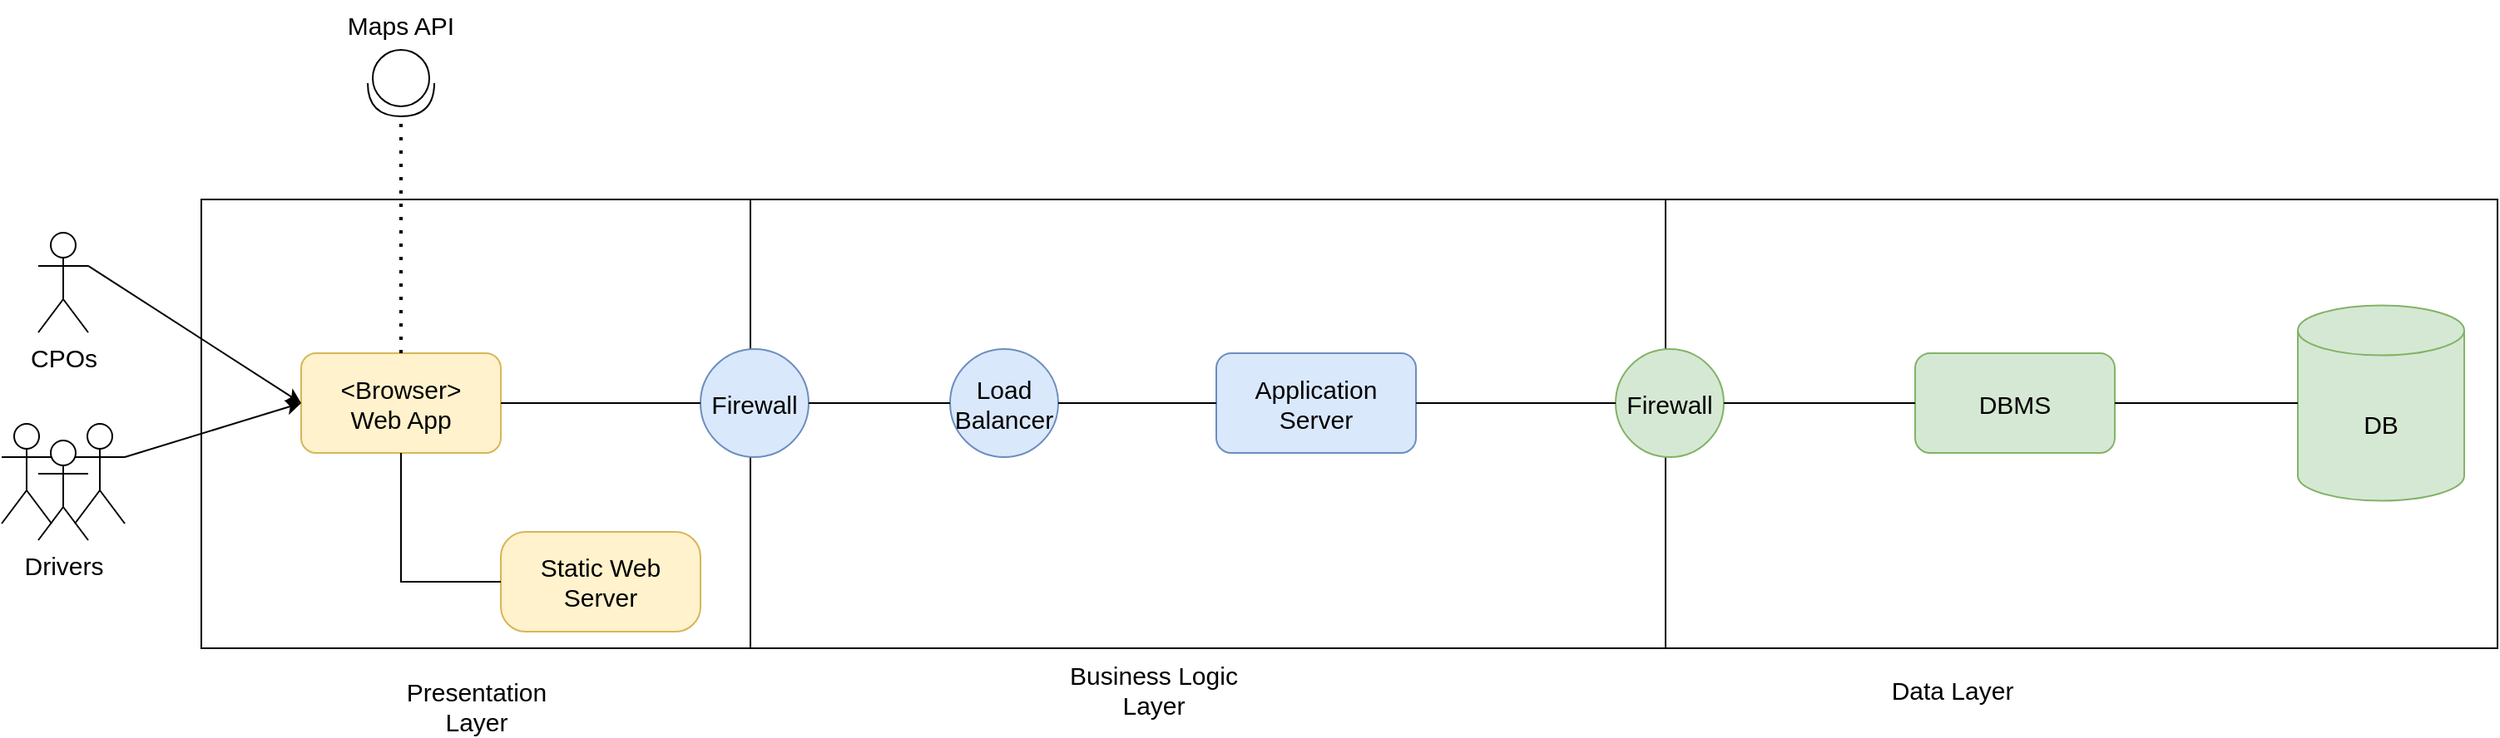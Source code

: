 <mxfile version="20.7.4"><diagram id="LNhOAvjzIw3Su8FcnqKL" name="Pagina-1"><mxGraphModel dx="1235" dy="1848" grid="1" gridSize="10" guides="1" tooltips="1" connect="1" arrows="1" fold="1" page="1" pageScale="1" pageWidth="827" pageHeight="1169" math="0" shadow="0"><root><mxCell id="0"/><mxCell id="1" parent="0"/><mxCell id="wVuK7-nAfS9IT5HHPo1B-36" value="" style="rounded=0;whiteSpace=wrap;html=1;fontSize=15;" vertex="1" parent="1"><mxGeometry x="1040" y="30" width="500" height="270" as="geometry"/></mxCell><mxCell id="wVuK7-nAfS9IT5HHPo1B-35" value="" style="rounded=0;whiteSpace=wrap;html=1;fontSize=15;" vertex="1" parent="1"><mxGeometry x="490" y="30" width="550" height="270" as="geometry"/></mxCell><mxCell id="wVuK7-nAfS9IT5HHPo1B-34" value="" style="rounded=0;whiteSpace=wrap;html=1;fontSize=15;" vertex="1" parent="1"><mxGeometry x="160" y="30" width="330" height="270" as="geometry"/></mxCell><mxCell id="wVuK7-nAfS9IT5HHPo1B-1" value="&lt;div style=&quot;font-size: 15px;&quot;&gt;&amp;lt;Browser&amp;gt;&lt;/div&gt;&lt;div style=&quot;font-size: 15px;&quot;&gt;Web App&lt;/div&gt;" style="rounded=1;whiteSpace=wrap;html=1;fillColor=#fff2cc;strokeColor=#d6b656;fontSize=15;" vertex="1" parent="1"><mxGeometry x="220" y="122.5" width="120" height="60" as="geometry"/></mxCell><mxCell id="wVuK7-nAfS9IT5HHPo1B-2" value="" style="shape=umlActor;verticalLabelPosition=bottom;verticalAlign=top;html=1;outlineConnect=0;fontSize=15;" vertex="1" parent="1"><mxGeometry x="40" y="165" width="30" height="60" as="geometry"/></mxCell><mxCell id="wVuK7-nAfS9IT5HHPo1B-3" value="&lt;div style=&quot;font-size: 15px;&quot;&gt;Drivers&lt;/div&gt;" style="shape=umlActor;verticalLabelPosition=bottom;verticalAlign=top;html=1;outlineConnect=0;fontSize=15;" vertex="1" parent="1"><mxGeometry x="62" y="175" width="30" height="60" as="geometry"/></mxCell><mxCell id="wVuK7-nAfS9IT5HHPo1B-4" value="&lt;div style=&quot;font-size: 15px;&quot;&gt;&lt;br style=&quot;font-size: 15px;&quot;&gt;&lt;/div&gt;&lt;div style=&quot;font-size: 15px;&quot;&gt;&lt;br style=&quot;font-size: 15px;&quot;&gt;&lt;/div&gt;" style="shape=umlActor;verticalLabelPosition=bottom;verticalAlign=top;html=1;outlineConnect=0;fontSize=15;" vertex="1" parent="1"><mxGeometry x="84" y="165" width="30" height="60" as="geometry"/></mxCell><mxCell id="wVuK7-nAfS9IT5HHPo1B-8" value="CPOs" style="shape=umlActor;verticalLabelPosition=bottom;verticalAlign=top;html=1;outlineConnect=0;fontSize=15;" vertex="1" parent="1"><mxGeometry x="62" y="50" width="30" height="60" as="geometry"/></mxCell><mxCell id="wVuK7-nAfS9IT5HHPo1B-11" value="" style="endArrow=classic;html=1;rounded=0;exitX=1;exitY=0.333;exitDx=0;exitDy=0;exitPerimeter=0;entryX=0;entryY=0.5;entryDx=0;entryDy=0;fontSize=15;" edge="1" parent="1" source="wVuK7-nAfS9IT5HHPo1B-8" target="wVuK7-nAfS9IT5HHPo1B-1"><mxGeometry width="50" height="50" relative="1" as="geometry"><mxPoint x="390" y="330" as="sourcePoint"/><mxPoint x="440" y="280" as="targetPoint"/></mxGeometry></mxCell><mxCell id="wVuK7-nAfS9IT5HHPo1B-12" value="" style="endArrow=classic;html=1;rounded=0;exitX=1;exitY=0.333;exitDx=0;exitDy=0;exitPerimeter=0;entryX=0;entryY=0.5;entryDx=0;entryDy=0;fontSize=15;" edge="1" parent="1" source="wVuK7-nAfS9IT5HHPo1B-4" target="wVuK7-nAfS9IT5HHPo1B-1"><mxGeometry width="50" height="50" relative="1" as="geometry"><mxPoint x="102" y="80" as="sourcePoint"/><mxPoint x="210" y="150" as="targetPoint"/></mxGeometry></mxCell><mxCell id="wVuK7-nAfS9IT5HHPo1B-13" value="Static Web Server" style="rounded=1;whiteSpace=wrap;html=1;arcSize=25;fillColor=#fff2cc;strokeColor=#d6b656;fontSize=15;" vertex="1" parent="1"><mxGeometry x="340" y="230" width="120" height="60" as="geometry"/></mxCell><mxCell id="wVuK7-nAfS9IT5HHPo1B-16" value="" style="endArrow=none;html=1;rounded=0;entryX=0.5;entryY=1;entryDx=0;entryDy=0;exitX=0;exitY=0.5;exitDx=0;exitDy=0;fontSize=15;" edge="1" parent="1" source="wVuK7-nAfS9IT5HHPo1B-13" target="wVuK7-nAfS9IT5HHPo1B-1"><mxGeometry width="50" height="50" relative="1" as="geometry"><mxPoint x="250" y="250" as="sourcePoint"/><mxPoint x="300" y="180" as="targetPoint"/><Array as="points"><mxPoint x="280" y="260"/></Array></mxGeometry></mxCell><mxCell id="wVuK7-nAfS9IT5HHPo1B-17" value="&lt;div style=&quot;font-size: 15px;&quot;&gt;Firewall&lt;/div&gt;" style="ellipse;whiteSpace=wrap;html=1;aspect=fixed;fillColor=#dae8fc;strokeColor=#6c8ebf;fontSize=15;" vertex="1" parent="1"><mxGeometry x="460" y="120" width="65" height="65" as="geometry"/></mxCell><mxCell id="wVuK7-nAfS9IT5HHPo1B-19" value="Load Balancer" style="ellipse;whiteSpace=wrap;html=1;aspect=fixed;fillColor=#dae8fc;strokeColor=#6c8ebf;fontSize=15;" vertex="1" parent="1"><mxGeometry x="610" y="120" width="65" height="65" as="geometry"/></mxCell><mxCell id="wVuK7-nAfS9IT5HHPo1B-20" value="&lt;div style=&quot;font-size: 15px;&quot;&gt;Application Server&lt;/div&gt;" style="rounded=1;whiteSpace=wrap;html=1;fillColor=#dae8fc;strokeColor=#6c8ebf;fontSize=15;" vertex="1" parent="1"><mxGeometry x="770" y="122.5" width="120" height="60" as="geometry"/></mxCell><mxCell id="wVuK7-nAfS9IT5HHPo1B-21" value="&lt;div style=&quot;font-size: 15px;&quot;&gt;Firewall&lt;/div&gt;" style="ellipse;whiteSpace=wrap;html=1;aspect=fixed;fillColor=#d5e8d4;strokeColor=#82b366;fontSize=15;" vertex="1" parent="1"><mxGeometry x="1010" y="120" width="65" height="65" as="geometry"/></mxCell><mxCell id="wVuK7-nAfS9IT5HHPo1B-23" value="DBMS" style="rounded=1;whiteSpace=wrap;html=1;fillColor=#d5e8d4;strokeColor=#82b366;fontSize=15;" vertex="1" parent="1"><mxGeometry x="1190" y="122.5" width="120" height="60" as="geometry"/></mxCell><mxCell id="wVuK7-nAfS9IT5HHPo1B-24" value="DB" style="shape=cylinder3;whiteSpace=wrap;html=1;boundedLbl=1;backgroundOutline=1;size=15;fillColor=#d5e8d4;strokeColor=#82b366;fontSize=15;" vertex="1" parent="1"><mxGeometry x="1420" y="93.75" width="100" height="117.5" as="geometry"/></mxCell><mxCell id="wVuK7-nAfS9IT5HHPo1B-25" value="" style="shape=providedRequiredInterface;html=1;verticalLabelPosition=bottom;sketch=0;rotation=90;verticalAlign=top;fontSize=15;" vertex="1" parent="1"><mxGeometry x="260" y="-60" width="40" height="40" as="geometry"/></mxCell><mxCell id="wVuK7-nAfS9IT5HHPo1B-27" value="" style="endArrow=none;dashed=1;html=1;dashPattern=1 3;strokeWidth=2;rounded=0;entryX=1;entryY=0.5;entryDx=0;entryDy=0;entryPerimeter=0;exitX=0.5;exitY=0;exitDx=0;exitDy=0;fontSize=15;" edge="1" parent="1" source="wVuK7-nAfS9IT5HHPo1B-1" target="wVuK7-nAfS9IT5HHPo1B-25"><mxGeometry width="50" height="50" relative="1" as="geometry"><mxPoint x="310" y="90" as="sourcePoint"/><mxPoint x="360" y="40" as="targetPoint"/></mxGeometry></mxCell><mxCell id="wVuK7-nAfS9IT5HHPo1B-28" value="" style="endArrow=none;html=1;rounded=0;exitX=1;exitY=0.5;exitDx=0;exitDy=0;entryX=0;entryY=0.5;entryDx=0;entryDy=0;fontSize=15;" edge="1" parent="1" source="wVuK7-nAfS9IT5HHPo1B-1" target="wVuK7-nAfS9IT5HHPo1B-17"><mxGeometry width="50" height="50" relative="1" as="geometry"><mxPoint x="410" y="120" as="sourcePoint"/><mxPoint x="460" y="70" as="targetPoint"/></mxGeometry></mxCell><mxCell id="wVuK7-nAfS9IT5HHPo1B-29" value="" style="endArrow=none;html=1;rounded=0;exitX=1;exitY=0.5;exitDx=0;exitDy=0;entryX=0;entryY=0.5;entryDx=0;entryDy=0;fontSize=15;" edge="1" parent="1" source="wVuK7-nAfS9IT5HHPo1B-17" target="wVuK7-nAfS9IT5HHPo1B-19"><mxGeometry width="50" height="50" relative="1" as="geometry"><mxPoint x="350" y="145.0" as="sourcePoint"/><mxPoint x="470" y="80.0" as="targetPoint"/></mxGeometry></mxCell><mxCell id="wVuK7-nAfS9IT5HHPo1B-30" value="" style="endArrow=none;html=1;rounded=0;exitX=1;exitY=0.5;exitDx=0;exitDy=0;entryX=0;entryY=0.5;entryDx=0;entryDy=0;fontSize=15;" edge="1" parent="1" source="wVuK7-nAfS9IT5HHPo1B-19" target="wVuK7-nAfS9IT5HHPo1B-20"><mxGeometry width="50" height="50" relative="1" as="geometry"><mxPoint x="360" y="155.0" as="sourcePoint"/><mxPoint x="480" y="90.0" as="targetPoint"/></mxGeometry></mxCell><mxCell id="wVuK7-nAfS9IT5HHPo1B-31" value="" style="endArrow=none;html=1;rounded=0;exitX=1;exitY=0.5;exitDx=0;exitDy=0;entryX=0;entryY=0.5;entryDx=0;entryDy=0;fontSize=15;" edge="1" parent="1" source="wVuK7-nAfS9IT5HHPo1B-20" target="wVuK7-nAfS9IT5HHPo1B-21"><mxGeometry width="50" height="50" relative="1" as="geometry"><mxPoint x="880" y="145.0" as="sourcePoint"/><mxPoint x="1000" y="80.0" as="targetPoint"/></mxGeometry></mxCell><mxCell id="wVuK7-nAfS9IT5HHPo1B-32" value="" style="endArrow=none;html=1;rounded=0;exitX=1;exitY=0.5;exitDx=0;exitDy=0;entryX=0;entryY=0.5;entryDx=0;entryDy=0;fontSize=15;" edge="1" parent="1" source="wVuK7-nAfS9IT5HHPo1B-21" target="wVuK7-nAfS9IT5HHPo1B-23"><mxGeometry width="50" height="50" relative="1" as="geometry"><mxPoint x="890" y="155.0" as="sourcePoint"/><mxPoint x="1010" y="90.0" as="targetPoint"/></mxGeometry></mxCell><mxCell id="wVuK7-nAfS9IT5HHPo1B-33" value="" style="endArrow=none;html=1;rounded=0;exitX=1;exitY=0.5;exitDx=0;exitDy=0;entryX=0;entryY=0.5;entryDx=0;entryDy=0;entryPerimeter=0;fontSize=15;" edge="1" parent="1" source="wVuK7-nAfS9IT5HHPo1B-23" target="wVuK7-nAfS9IT5HHPo1B-24"><mxGeometry width="50" height="50" relative="1" as="geometry"><mxPoint x="900" y="165.0" as="sourcePoint"/><mxPoint x="1020" y="100.0" as="targetPoint"/></mxGeometry></mxCell><mxCell id="wVuK7-nAfS9IT5HHPo1B-37" value="Presentation Layer" style="text;html=1;strokeColor=none;fillColor=none;align=center;verticalAlign=middle;whiteSpace=wrap;rounded=0;fontSize=15;" vertex="1" parent="1"><mxGeometry x="262.5" y="320" width="125" height="30" as="geometry"/></mxCell><mxCell id="wVuK7-nAfS9IT5HHPo1B-38" value="Business Logic Layer" style="text;html=1;strokeColor=none;fillColor=none;align=center;verticalAlign=middle;whiteSpace=wrap;rounded=0;fontSize=15;" vertex="1" parent="1"><mxGeometry x="670" y="310" width="125" height="30" as="geometry"/></mxCell><mxCell id="wVuK7-nAfS9IT5HHPo1B-39" value="Data Layer" style="text;html=1;strokeColor=none;fillColor=none;align=center;verticalAlign=middle;whiteSpace=wrap;rounded=0;fontSize=15;" vertex="1" parent="1"><mxGeometry x="1150" y="310" width="125" height="30" as="geometry"/></mxCell><mxCell id="wVuK7-nAfS9IT5HHPo1B-42" value="Maps API" style="text;html=1;strokeColor=none;fillColor=none;align=center;verticalAlign=middle;whiteSpace=wrap;rounded=0;fontSize=15;" vertex="1" parent="1"><mxGeometry x="235" y="-90" width="90" height="30" as="geometry"/></mxCell></root></mxGraphModel></diagram></mxfile>